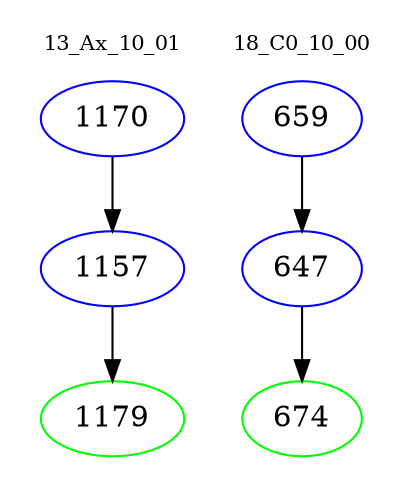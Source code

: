 digraph{
subgraph cluster_0 {
color = white
label = "13_Ax_10_01";
fontsize=10;
T0_1170 [label="1170", color="blue"]
T0_1170 -> T0_1157 [color="black"]
T0_1157 [label="1157", color="blue"]
T0_1157 -> T0_1179 [color="black"]
T0_1179 [label="1179", color="green"]
}
subgraph cluster_1 {
color = white
label = "18_C0_10_00";
fontsize=10;
T1_659 [label="659", color="blue"]
T1_659 -> T1_647 [color="black"]
T1_647 [label="647", color="blue"]
T1_647 -> T1_674 [color="black"]
T1_674 [label="674", color="green"]
}
}
